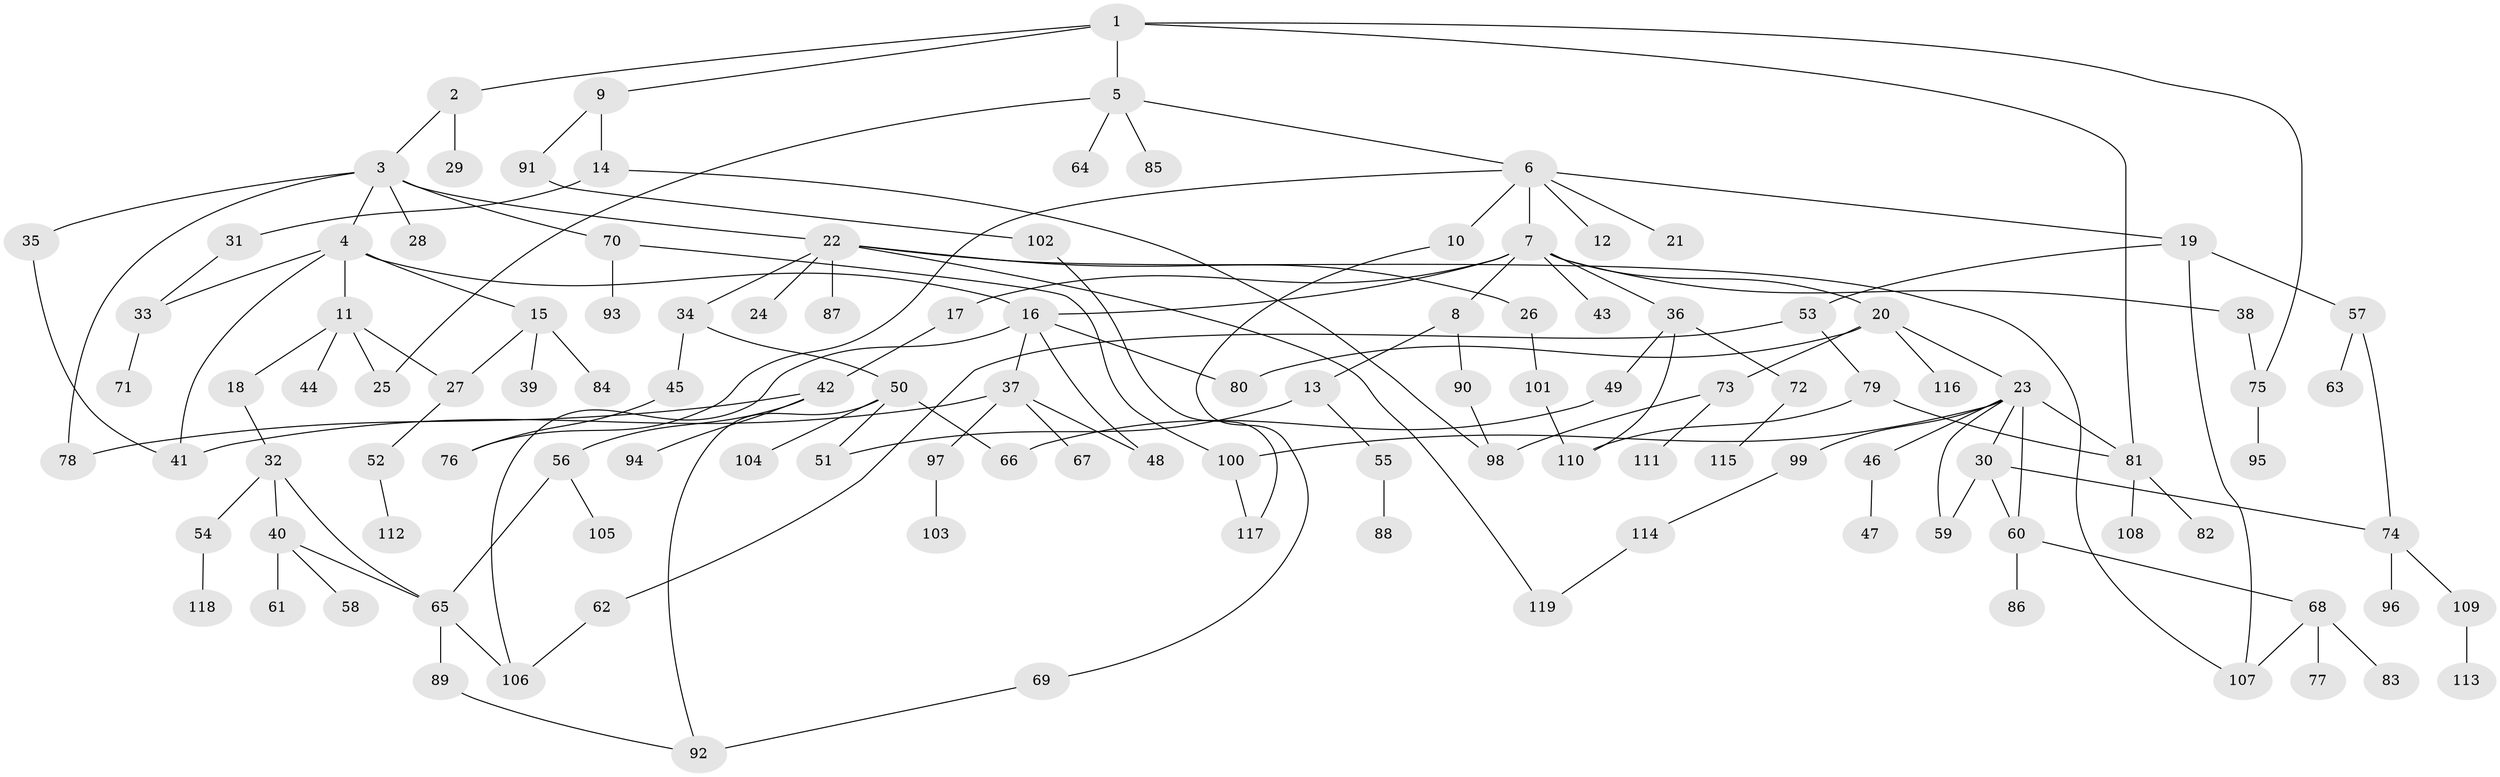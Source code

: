 // coarse degree distribution, {2: 0.18309859154929578, 1: 0.4507042253521127, 5: 0.09859154929577464, 7: 0.028169014084507043, 8: 0.04225352112676056, 6: 0.014084507042253521, 9: 0.014084507042253521, 4: 0.08450704225352113, 3: 0.08450704225352113}
// Generated by graph-tools (version 1.1) at 2025/46/03/04/25 21:46:11]
// undirected, 119 vertices, 151 edges
graph export_dot {
graph [start="1"]
  node [color=gray90,style=filled];
  1;
  2;
  3;
  4;
  5;
  6;
  7;
  8;
  9;
  10;
  11;
  12;
  13;
  14;
  15;
  16;
  17;
  18;
  19;
  20;
  21;
  22;
  23;
  24;
  25;
  26;
  27;
  28;
  29;
  30;
  31;
  32;
  33;
  34;
  35;
  36;
  37;
  38;
  39;
  40;
  41;
  42;
  43;
  44;
  45;
  46;
  47;
  48;
  49;
  50;
  51;
  52;
  53;
  54;
  55;
  56;
  57;
  58;
  59;
  60;
  61;
  62;
  63;
  64;
  65;
  66;
  67;
  68;
  69;
  70;
  71;
  72;
  73;
  74;
  75;
  76;
  77;
  78;
  79;
  80;
  81;
  82;
  83;
  84;
  85;
  86;
  87;
  88;
  89;
  90;
  91;
  92;
  93;
  94;
  95;
  96;
  97;
  98;
  99;
  100;
  101;
  102;
  103;
  104;
  105;
  106;
  107;
  108;
  109;
  110;
  111;
  112;
  113;
  114;
  115;
  116;
  117;
  118;
  119;
  1 -- 2;
  1 -- 5;
  1 -- 9;
  1 -- 81;
  1 -- 75;
  2 -- 3;
  2 -- 29;
  3 -- 4;
  3 -- 22;
  3 -- 28;
  3 -- 35;
  3 -- 70;
  3 -- 78;
  4 -- 11;
  4 -- 15;
  4 -- 33;
  4 -- 16;
  4 -- 41;
  5 -- 6;
  5 -- 64;
  5 -- 85;
  5 -- 25;
  6 -- 7;
  6 -- 10;
  6 -- 12;
  6 -- 19;
  6 -- 21;
  6 -- 76;
  7 -- 8;
  7 -- 16;
  7 -- 17;
  7 -- 20;
  7 -- 36;
  7 -- 38;
  7 -- 43;
  8 -- 13;
  8 -- 90;
  9 -- 14;
  9 -- 91;
  10 -- 69;
  11 -- 18;
  11 -- 25;
  11 -- 44;
  11 -- 27;
  13 -- 55;
  13 -- 51;
  14 -- 31;
  14 -- 98;
  15 -- 27;
  15 -- 39;
  15 -- 84;
  16 -- 37;
  16 -- 48;
  16 -- 80;
  16 -- 106;
  17 -- 42;
  18 -- 32;
  19 -- 53;
  19 -- 57;
  19 -- 107;
  20 -- 23;
  20 -- 73;
  20 -- 116;
  20 -- 80;
  22 -- 24;
  22 -- 26;
  22 -- 34;
  22 -- 87;
  22 -- 107;
  22 -- 119;
  23 -- 30;
  23 -- 46;
  23 -- 99;
  23 -- 100;
  23 -- 60;
  23 -- 59;
  23 -- 81;
  26 -- 101;
  27 -- 52;
  30 -- 59;
  30 -- 60;
  30 -- 74;
  31 -- 33;
  32 -- 40;
  32 -- 54;
  32 -- 65;
  33 -- 71;
  34 -- 45;
  34 -- 50;
  35 -- 41;
  36 -- 49;
  36 -- 72;
  36 -- 110;
  37 -- 67;
  37 -- 97;
  37 -- 41;
  37 -- 48;
  38 -- 75;
  40 -- 58;
  40 -- 61;
  40 -- 65;
  42 -- 56;
  42 -- 78;
  42 -- 94;
  45 -- 76;
  46 -- 47;
  49 -- 66;
  50 -- 51;
  50 -- 66;
  50 -- 104;
  50 -- 92;
  52 -- 112;
  53 -- 62;
  53 -- 79;
  54 -- 118;
  55 -- 88;
  56 -- 65;
  56 -- 105;
  57 -- 63;
  57 -- 74;
  60 -- 68;
  60 -- 86;
  62 -- 106;
  65 -- 89;
  65 -- 106;
  68 -- 77;
  68 -- 83;
  68 -- 107;
  69 -- 92;
  70 -- 93;
  70 -- 100;
  72 -- 115;
  73 -- 111;
  73 -- 98;
  74 -- 96;
  74 -- 109;
  75 -- 95;
  79 -- 110;
  79 -- 81;
  81 -- 82;
  81 -- 108;
  89 -- 92;
  90 -- 98;
  91 -- 102;
  97 -- 103;
  99 -- 114;
  100 -- 117;
  101 -- 110;
  102 -- 117;
  109 -- 113;
  114 -- 119;
}
